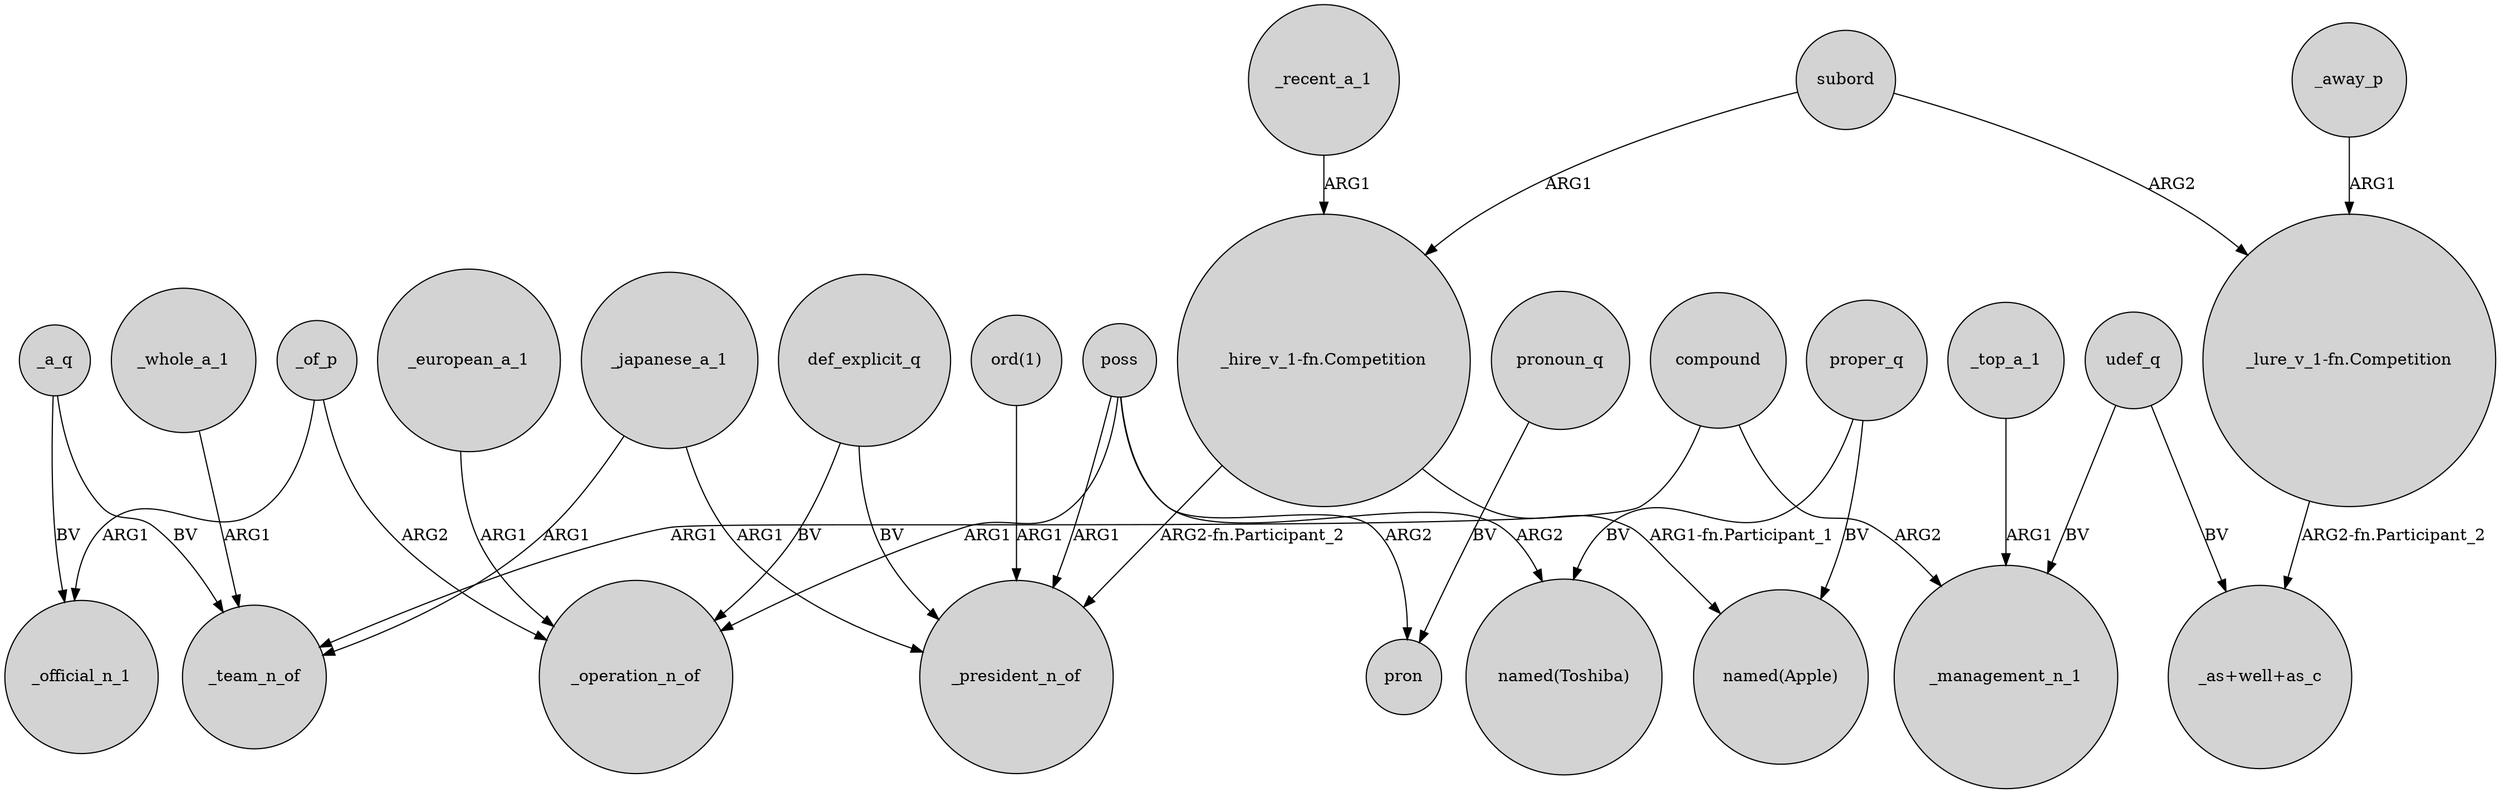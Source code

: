 digraph {
	node [shape=circle style=filled]
	_whole_a_1 -> _team_n_of [label=ARG1]
	proper_q -> "named(Apple)" [label=BV]
	"_hire_v_1-fn.Competition" -> "named(Apple)" [label="ARG1-fn.Participant_1"]
	_of_p -> _official_n_1 [label=ARG1]
	_a_q -> _team_n_of [label=BV]
	_a_q -> _official_n_1 [label=BV]
	poss -> _operation_n_of [label=ARG1]
	_of_p -> _operation_n_of [label=ARG2]
	"ord(1)" -> _president_n_of [label=ARG1]
	subord -> "_lure_v_1-fn.Competition" [label=ARG2]
	compound -> _management_n_1 [label=ARG2]
	poss -> _president_n_of [label=ARG1]
	_top_a_1 -> _management_n_1 [label=ARG1]
	udef_q -> _management_n_1 [label=BV]
	pronoun_q -> pron [label=BV]
	"_hire_v_1-fn.Competition" -> _president_n_of [label="ARG2-fn.Participant_2"]
	poss -> pron [label=ARG2]
	"_lure_v_1-fn.Competition" -> "_as+well+as_c" [label="ARG2-fn.Participant_2"]
	_japanese_a_1 -> _president_n_of [label=ARG1]
	poss -> "named(Toshiba)" [label=ARG2]
	_away_p -> "_lure_v_1-fn.Competition" [label=ARG1]
	udef_q -> "_as+well+as_c" [label=BV]
	def_explicit_q -> _president_n_of [label=BV]
	def_explicit_q -> _operation_n_of [label=BV]
	_european_a_1 -> _operation_n_of [label=ARG1]
	subord -> "_hire_v_1-fn.Competition" [label=ARG1]
	compound -> _team_n_of [label=ARG1]
	proper_q -> "named(Toshiba)" [label=BV]
	_japanese_a_1 -> _team_n_of [label=ARG1]
	_recent_a_1 -> "_hire_v_1-fn.Competition" [label=ARG1]
}
